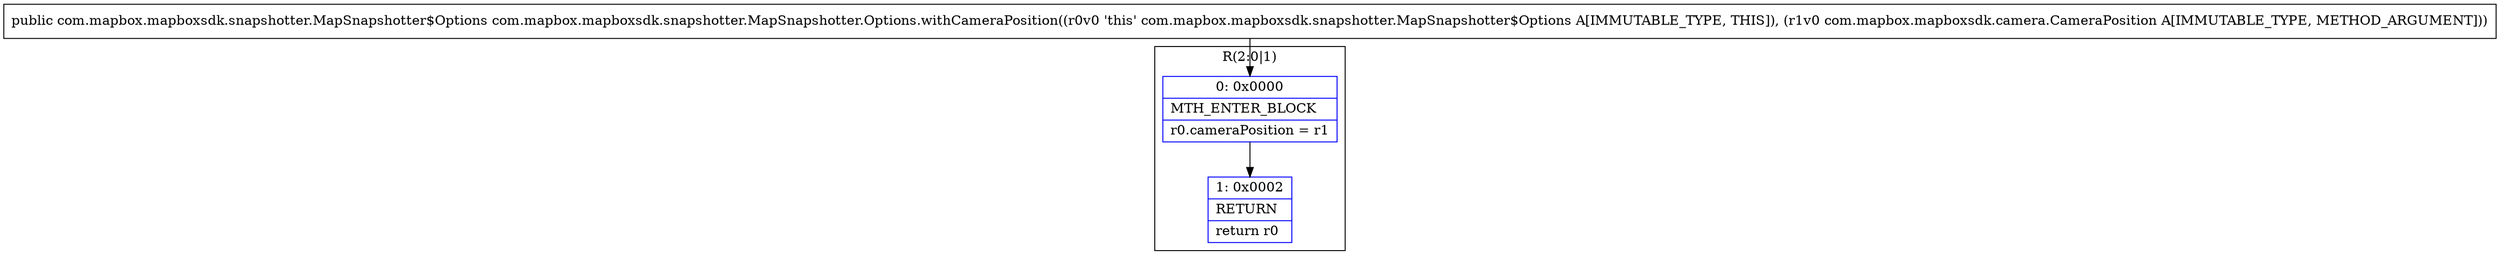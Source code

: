 digraph "CFG forcom.mapbox.mapboxsdk.snapshotter.MapSnapshotter.Options.withCameraPosition(Lcom\/mapbox\/mapboxsdk\/camera\/CameraPosition;)Lcom\/mapbox\/mapboxsdk\/snapshotter\/MapSnapshotter$Options;" {
subgraph cluster_Region_1861421601 {
label = "R(2:0|1)";
node [shape=record,color=blue];
Node_0 [shape=record,label="{0\:\ 0x0000|MTH_ENTER_BLOCK\l|r0.cameraPosition = r1\l}"];
Node_1 [shape=record,label="{1\:\ 0x0002|RETURN\l|return r0\l}"];
}
MethodNode[shape=record,label="{public com.mapbox.mapboxsdk.snapshotter.MapSnapshotter$Options com.mapbox.mapboxsdk.snapshotter.MapSnapshotter.Options.withCameraPosition((r0v0 'this' com.mapbox.mapboxsdk.snapshotter.MapSnapshotter$Options A[IMMUTABLE_TYPE, THIS]), (r1v0 com.mapbox.mapboxsdk.camera.CameraPosition A[IMMUTABLE_TYPE, METHOD_ARGUMENT])) }"];
MethodNode -> Node_0;
Node_0 -> Node_1;
}

